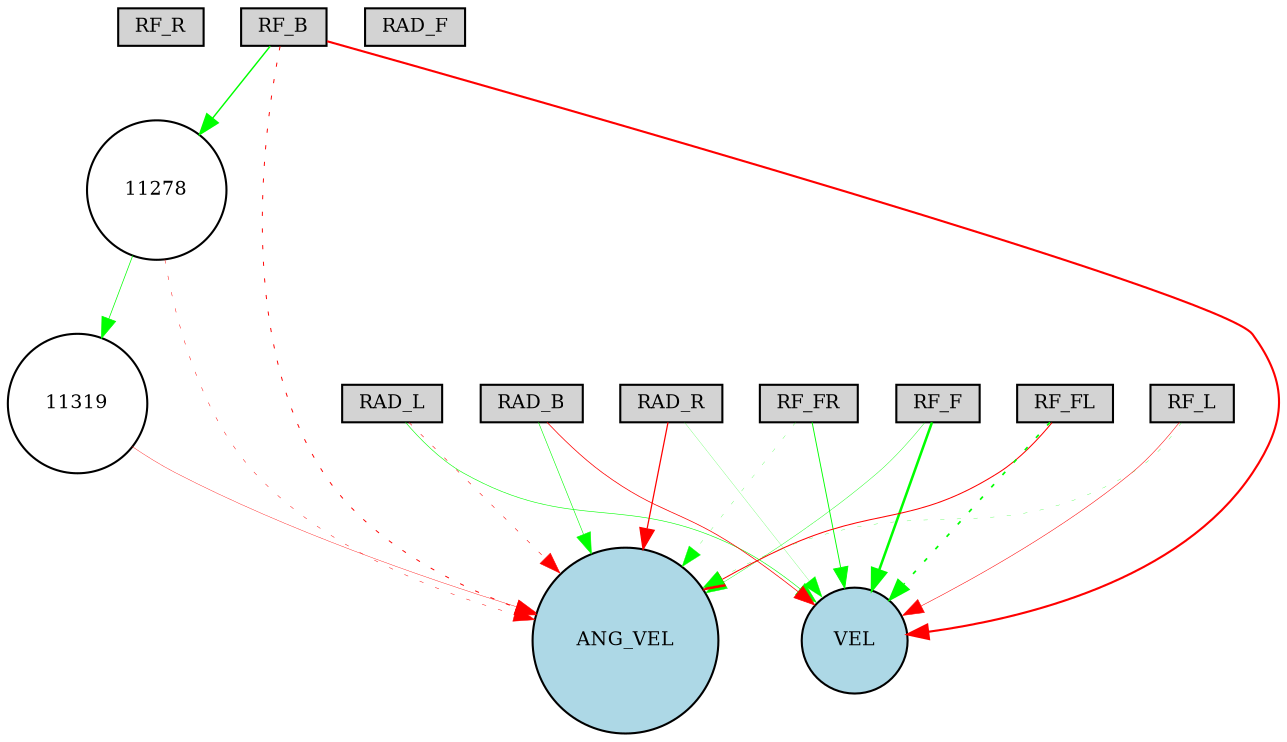 digraph {
	node [fontsize=9 height=0.2 shape=circle width=0.2]
	RF_R [fillcolor=lightgray shape=box style=filled]
	RF_FR [fillcolor=lightgray shape=box style=filled]
	RF_F [fillcolor=lightgray shape=box style=filled]
	RF_FL [fillcolor=lightgray shape=box style=filled]
	RF_L [fillcolor=lightgray shape=box style=filled]
	RF_B [fillcolor=lightgray shape=box style=filled]
	RAD_F [fillcolor=lightgray shape=box style=filled]
	RAD_L [fillcolor=lightgray shape=box style=filled]
	RAD_B [fillcolor=lightgray shape=box style=filled]
	RAD_R [fillcolor=lightgray shape=box style=filled]
	ANG_VEL [fillcolor=lightblue style=filled]
	VEL [fillcolor=lightblue style=filled]
	11278 [fillcolor=white style=filled]
	11319 [fillcolor=white style=filled]
	RF_B -> ANG_VEL [color=red penwidth=0.46290361525185564 style=dotted]
	RAD_L -> VEL [color=green penwidth=0.27982500549273215 style=solid]
	RF_F -> VEL [color=green penwidth=1.215946316035084 style=solid]
	RF_L -> VEL [color=red penwidth=0.24812645376026268 style=solid]
	RF_FL -> ANG_VEL [color=red penwidth=0.4867488405812703 style=solid]
	RAD_B -> VEL [color=red penwidth=0.35523801713875514 style=solid]
	RF_F -> ANG_VEL [color=green penwidth=0.19642066405373582 style=solid]
	RF_FR -> ANG_VEL [color=green penwidth=0.11734155480196416 style=dotted]
	RAD_R -> ANG_VEL [color=red penwidth=0.5980329606670477 style=solid]
	RF_B -> VEL [color=red penwidth=1.0113416170792944 style=solid]
	RF_FL -> VEL [color=green penwidth=0.8223729619488528 style=dotted]
	RAD_L -> ANG_VEL [color=red penwidth=0.2661351982846797 style=dotted]
	RF_L -> ANG_VEL [color=green penwidth=0.12738369797043206 style=dotted]
	RAD_R -> VEL [color=green penwidth=0.10152605688193432 style=solid]
	RF_FR -> VEL [color=green penwidth=0.44148328833473616 style=solid]
	RAD_B -> ANG_VEL [color=green penwidth=0.28124076612642784 style=solid]
	RF_B -> 11278 [color=green penwidth=0.6927025752479082 style=solid]
	11278 -> ANG_VEL [color=red penwidth=0.22357530329401135 style=dotted]
	11278 -> 11319 [color=green penwidth=0.3419256887503217 style=solid]
	11319 -> ANG_VEL [color=red penwidth=0.18133144595867456 style=solid]
}
